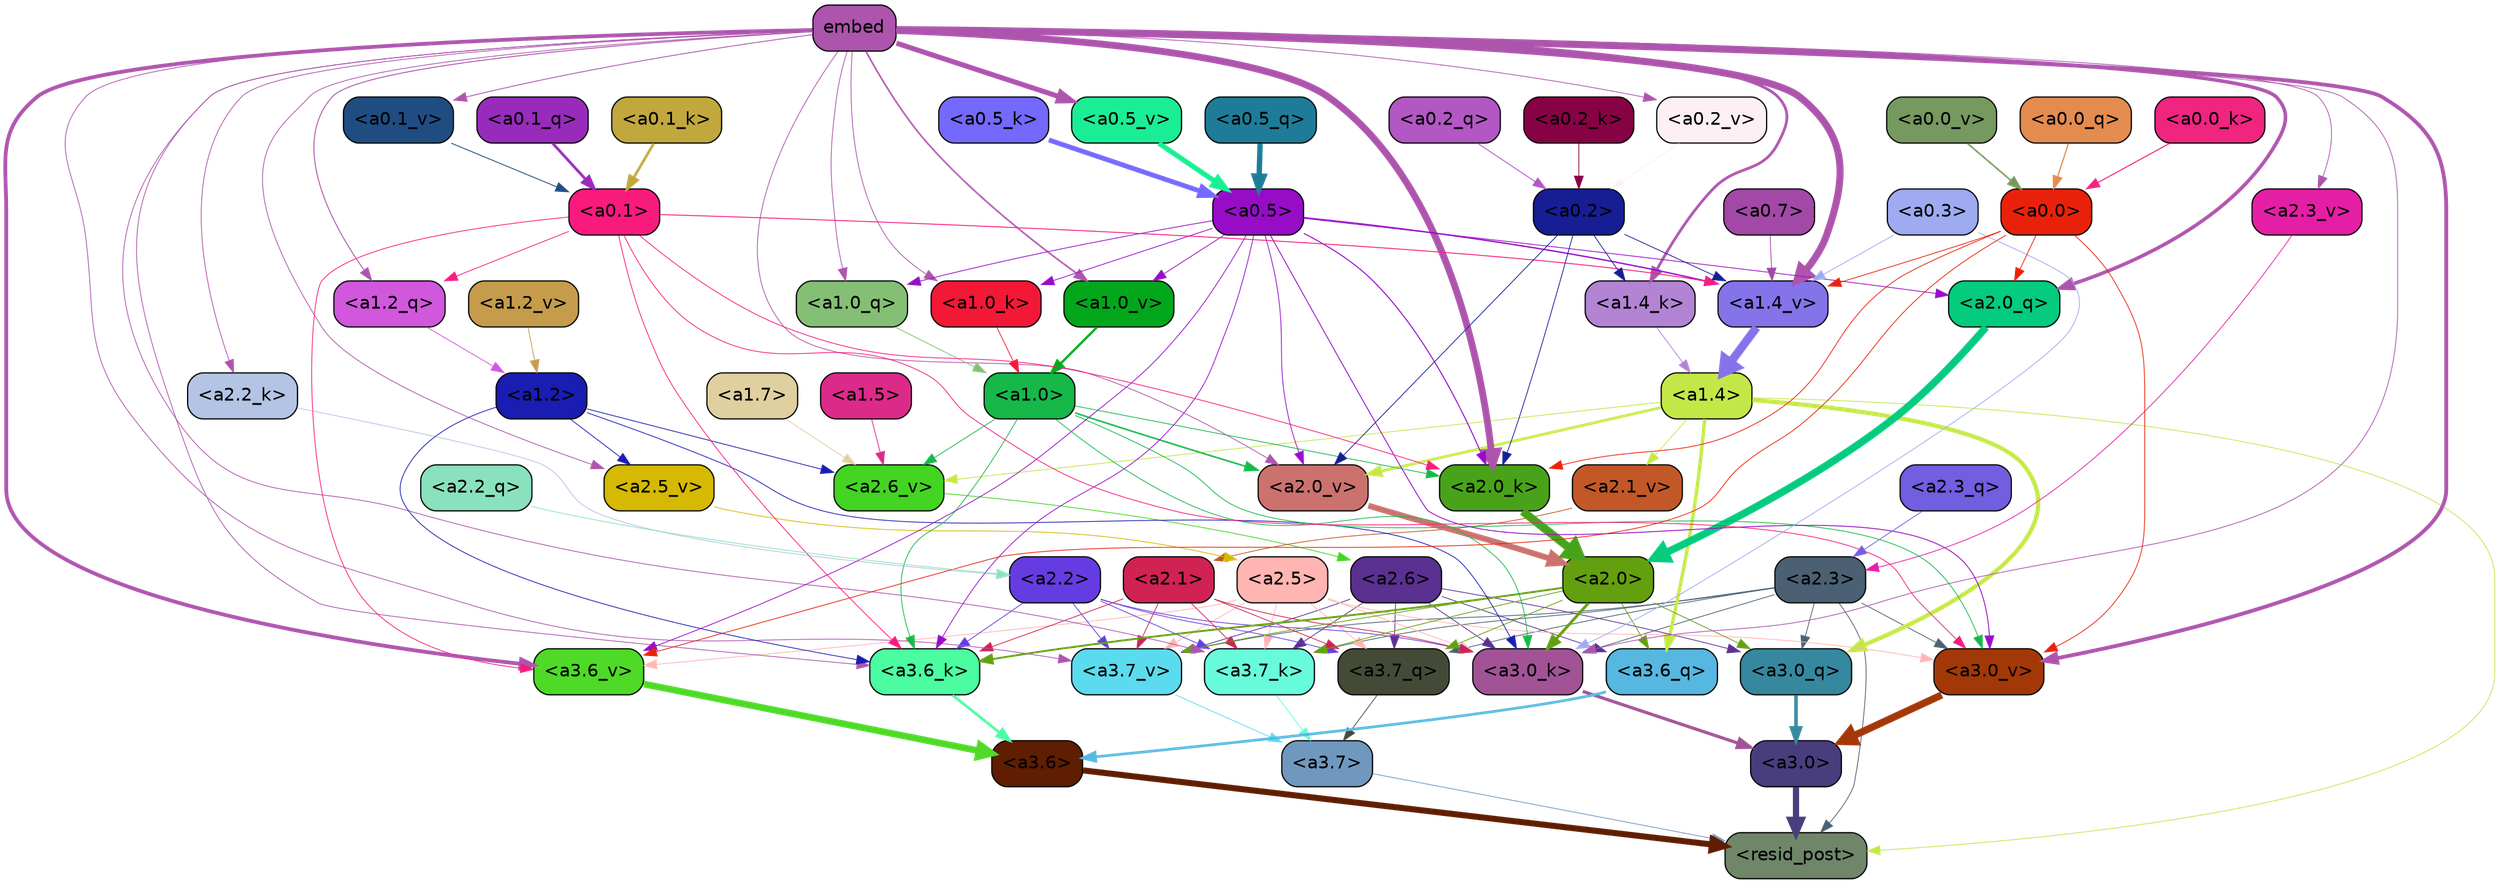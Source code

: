 strict digraph "" {
	graph [bgcolor=transparent,
		layout=dot,
		overlap=false,
		splines=true
	];
	"<a3.7>"	[color=black,
		fillcolor="#7098be",
		fontname=Helvetica,
		shape=box,
		style="filled, rounded"];
	"<resid_post>"	[color=black,
		fillcolor="#6f8768",
		fontname=Helvetica,
		shape=box,
		style="filled, rounded"];
	"<a3.7>" -> "<resid_post>"	[color="#7098be",
		penwidth=0.6];
	"<a3.6>"	[color=black,
		fillcolor="#5f1d02",
		fontname=Helvetica,
		shape=box,
		style="filled, rounded"];
	"<a3.6>" -> "<resid_post>"	[color="#5f1d02",
		penwidth=4.751612067222595];
	"<a3.0>"	[color=black,
		fillcolor="#483e7d",
		fontname=Helvetica,
		shape=box,
		style="filled, rounded"];
	"<a3.0>" -> "<resid_post>"	[color="#483e7d",
		penwidth=4.884142994880676];
	"<a2.3>"	[color=black,
		fillcolor="#4b6072",
		fontname=Helvetica,
		shape=box,
		style="filled, rounded"];
	"<a2.3>" -> "<resid_post>"	[color="#4b6072",
		penwidth=0.6];
	"<a3.7_q>"	[color=black,
		fillcolor="#434b37",
		fontname=Helvetica,
		shape=box,
		style="filled, rounded"];
	"<a2.3>" -> "<a3.7_q>"	[color="#4b6072",
		penwidth=0.6];
	"<a3.0_q>"	[color=black,
		fillcolor="#36889f",
		fontname=Helvetica,
		shape=box,
		style="filled, rounded"];
	"<a2.3>" -> "<a3.0_q>"	[color="#4b6072",
		penwidth=0.6];
	"<a3.7_k>"	[color=black,
		fillcolor="#68fbdb",
		fontname=Helvetica,
		shape=box,
		style="filled, rounded"];
	"<a2.3>" -> "<a3.7_k>"	[color="#4b6072",
		penwidth=0.6];
	"<a3.0_k>"	[color=black,
		fillcolor="#a15395",
		fontname=Helvetica,
		shape=box,
		style="filled, rounded"];
	"<a2.3>" -> "<a3.0_k>"	[color="#4b6072",
		penwidth=0.6];
	"<a3.7_v>"	[color=black,
		fillcolor="#5bdbee",
		fontname=Helvetica,
		shape=box,
		style="filled, rounded"];
	"<a2.3>" -> "<a3.7_v>"	[color="#4b6072",
		penwidth=0.6];
	"<a3.0_v>"	[color=black,
		fillcolor="#a23807",
		fontname=Helvetica,
		shape=box,
		style="filled, rounded"];
	"<a2.3>" -> "<a3.0_v>"	[color="#4b6072",
		penwidth=0.6];
	"<a1.4>"	[color=black,
		fillcolor="#c4e748",
		fontname=Helvetica,
		shape=box,
		style="filled, rounded"];
	"<a1.4>" -> "<resid_post>"	[color="#c4e748",
		penwidth=0.6];
	"<a3.6_q>"	[color=black,
		fillcolor="#56b7e0",
		fontname=Helvetica,
		shape=box,
		style="filled, rounded"];
	"<a1.4>" -> "<a3.6_q>"	[color="#c4e748",
		penwidth=2.6469622254371643];
	"<a1.4>" -> "<a3.0_q>"	[color="#c4e748",
		penwidth=3.3040847778320312];
	"<a2.6_v>"	[color=black,
		fillcolor="#43d522",
		fontname=Helvetica,
		shape=box,
		style="filled, rounded"];
	"<a1.4>" -> "<a2.6_v>"	[color="#c4e748",
		penwidth=0.6];
	"<a2.1_v>"	[color=black,
		fillcolor="#c25827",
		fontname=Helvetica,
		shape=box,
		style="filled, rounded"];
	"<a1.4>" -> "<a2.1_v>"	[color="#c4e748",
		penwidth=0.6];
	"<a2.0_v>"	[color=black,
		fillcolor="#cc726e",
		fontname=Helvetica,
		shape=box,
		style="filled, rounded"];
	"<a1.4>" -> "<a2.0_v>"	[color="#c4e748",
		penwidth=2.1286070346832275];
	"<a3.7_q>" -> "<a3.7>"	[color="#434b37",
		penwidth=0.6];
	"<a3.6_q>" -> "<a3.6>"	[color="#56b7e0",
		penwidth=2.091020345687866];
	"<a3.0_q>" -> "<a3.0>"	[color="#36889f",
		penwidth=2.7421876192092896];
	"<a3.7_k>" -> "<a3.7>"	[color="#68fbdb",
		penwidth=0.6];
	"<a3.6_k>"	[color=black,
		fillcolor="#4bfca1",
		fontname=Helvetica,
		shape=box,
		style="filled, rounded"];
	"<a3.6_k>" -> "<a3.6>"	[color="#4bfca1",
		penwidth=2.048597991466522];
	"<a3.0_k>" -> "<a3.0>"	[color="#a15395",
		penwidth=2.476402521133423];
	"<a3.7_v>" -> "<a3.7>"	[color="#5bdbee",
		penwidth=0.6];
	"<a3.6_v>"	[color=black,
		fillcolor="#4eda27",
		fontname=Helvetica,
		shape=box,
		style="filled, rounded"];
	"<a3.6_v>" -> "<a3.6>"	[color="#4eda27",
		penwidth=5.2550448179244995];
	"<a3.0_v>" -> "<a3.0>"	[color="#a23807",
		penwidth=5.652270674705505];
	"<a2.6>"	[color=black,
		fillcolor="#5a3091",
		fontname=Helvetica,
		shape=box,
		style="filled, rounded"];
	"<a2.6>" -> "<a3.7_q>"	[color="#5a3091",
		penwidth=0.6];
	"<a2.6>" -> "<a3.6_q>"	[color="#5a3091",
		penwidth=0.6];
	"<a2.6>" -> "<a3.0_q>"	[color="#5a3091",
		penwidth=0.6];
	"<a2.6>" -> "<a3.7_k>"	[color="#5a3091",
		penwidth=0.6];
	"<a2.6>" -> "<a3.0_k>"	[color="#5a3091",
		penwidth=0.6];
	"<a2.6>" -> "<a3.7_v>"	[color="#5a3091",
		penwidth=0.6];
	"<a2.5>"	[color=black,
		fillcolor="#ffb5b2",
		fontname=Helvetica,
		shape=box,
		style="filled, rounded"];
	"<a2.5>" -> "<a3.7_q>"	[color="#ffb5b2",
		penwidth=0.6];
	"<a2.5>" -> "<a3.7_k>"	[color="#ffb5b2",
		penwidth=0.6];
	"<a2.5>" -> "<a3.0_k>"	[color="#ffb5b2",
		penwidth=0.6];
	"<a2.5>" -> "<a3.7_v>"	[color="#ffb5b2",
		penwidth=0.6];
	"<a2.5>" -> "<a3.6_v>"	[color="#ffb5b2",
		penwidth=0.6];
	"<a2.5>" -> "<a3.0_v>"	[color="#ffb5b2",
		penwidth=0.6];
	"<a2.2>"	[color=black,
		fillcolor="#653ce1",
		fontname=Helvetica,
		shape=box,
		style="filled, rounded"];
	"<a2.2>" -> "<a3.7_q>"	[color="#653ce1",
		penwidth=0.6];
	"<a2.2>" -> "<a3.7_k>"	[color="#653ce1",
		penwidth=0.6];
	"<a2.2>" -> "<a3.6_k>"	[color="#653ce1",
		penwidth=0.6];
	"<a2.2>" -> "<a3.0_k>"	[color="#653ce1",
		penwidth=0.6];
	"<a2.2>" -> "<a3.7_v>"	[color="#653ce1",
		penwidth=0.6];
	"<a2.1>"	[color=black,
		fillcolor="#d02253",
		fontname=Helvetica,
		shape=box,
		style="filled, rounded"];
	"<a2.1>" -> "<a3.7_q>"	[color="#d02253",
		penwidth=0.6];
	"<a2.1>" -> "<a3.7_k>"	[color="#d02253",
		penwidth=0.6];
	"<a2.1>" -> "<a3.6_k>"	[color="#d02253",
		penwidth=0.6];
	"<a2.1>" -> "<a3.0_k>"	[color="#d02253",
		penwidth=0.6];
	"<a2.1>" -> "<a3.7_v>"	[color="#d02253",
		penwidth=0.6];
	"<a2.0>"	[color=black,
		fillcolor="#649f0f",
		fontname=Helvetica,
		shape=box,
		style="filled, rounded"];
	"<a2.0>" -> "<a3.7_q>"	[color="#649f0f",
		penwidth=0.6];
	"<a2.0>" -> "<a3.6_q>"	[color="#649f0f",
		penwidth=0.6];
	"<a2.0>" -> "<a3.0_q>"	[color="#649f0f",
		penwidth=0.6];
	"<a2.0>" -> "<a3.7_k>"	[color="#649f0f",
		penwidth=0.6];
	"<a2.0>" -> "<a3.6_k>"	[color="#649f0f",
		penwidth=1.4757367372512817];
	"<a2.0>" -> "<a3.0_k>"	[color="#649f0f",
		penwidth=2.2137351036071777];
	"<a2.0>" -> "<a3.7_v>"	[color="#649f0f",
		penwidth=0.6];
	embed	[color=black,
		fillcolor="#ad54ac",
		fontname=Helvetica,
		shape=box,
		style="filled, rounded"];
	embed -> "<a3.7_k>"	[color="#ad54ac",
		penwidth=0.6];
	embed -> "<a3.6_k>"	[color="#ad54ac",
		penwidth=0.6];
	embed -> "<a3.0_k>"	[color="#ad54ac",
		penwidth=0.6];
	embed -> "<a3.7_v>"	[color="#ad54ac",
		penwidth=0.6];
	embed -> "<a3.6_v>"	[color="#ad54ac",
		penwidth=2.9582033157348633];
	embed -> "<a3.0_v>"	[color="#ad54ac",
		penwidth=2.972973108291626];
	"<a2.0_q>"	[color=black,
		fillcolor="#04cb7e",
		fontname=Helvetica,
		shape=box,
		style="filled, rounded"];
	embed -> "<a2.0_q>"	[color="#ad54ac",
		penwidth=2.7699792869389057];
	"<a2.2_k>"	[color=black,
		fillcolor="#b4c4e5",
		fontname=Helvetica,
		shape=box,
		style="filled, rounded"];
	embed -> "<a2.2_k>"	[color="#ad54ac",
		penwidth=0.6];
	"<a2.0_k>"	[color=black,
		fillcolor="#48a31a",
		fontname=Helvetica,
		shape=box,
		style="filled, rounded"];
	embed -> "<a2.0_k>"	[color="#ad54ac",
		penwidth=5.362775564193726];
	"<a2.5_v>"	[color=black,
		fillcolor="#d5b902",
		fontname=Helvetica,
		shape=box,
		style="filled, rounded"];
	embed -> "<a2.5_v>"	[color="#ad54ac",
		penwidth=0.6];
	"<a2.3_v>"	[color=black,
		fillcolor="#e51ea6",
		fontname=Helvetica,
		shape=box,
		style="filled, rounded"];
	embed -> "<a2.3_v>"	[color="#ad54ac",
		penwidth=0.6];
	embed -> "<a2.0_v>"	[color="#ad54ac",
		penwidth=0.6];
	"<a1.2_q>"	[color=black,
		fillcolor="#d157dd",
		fontname=Helvetica,
		shape=box,
		style="filled, rounded"];
	embed -> "<a1.2_q>"	[color="#ad54ac",
		penwidth=0.7193574905395508];
	"<a1.0_q>"	[color=black,
		fillcolor="#84bf75",
		fontname=Helvetica,
		shape=box,
		style="filled, rounded"];
	embed -> "<a1.0_q>"	[color="#ad54ac",
		penwidth=0.6];
	"<a1.4_k>"	[color=black,
		fillcolor="#b383d4",
		fontname=Helvetica,
		shape=box,
		style="filled, rounded"];
	embed -> "<a1.4_k>"	[color="#ad54ac",
		penwidth=2.147887945175171];
	"<a1.0_k>"	[color=black,
		fillcolor="#f21836",
		fontname=Helvetica,
		shape=box,
		style="filled, rounded"];
	embed -> "<a1.0_k>"	[color="#ad54ac",
		penwidth=0.6];
	"<a1.4_v>"	[color=black,
		fillcolor="#8473e9",
		fontname=Helvetica,
		shape=box,
		style="filled, rounded"];
	embed -> "<a1.4_v>"	[color="#ad54ac",
		penwidth=5.545122385025024];
	"<a1.0_v>"	[color=black,
		fillcolor="#03a71b",
		fontname=Helvetica,
		shape=box,
		style="filled, rounded"];
	embed -> "<a1.0_v>"	[color="#ad54ac",
		penwidth=1.26444411277771];
	"<a0.5_v>"	[color=black,
		fillcolor="#1aee95",
		fontname=Helvetica,
		shape=box,
		style="filled, rounded"];
	embed -> "<a0.5_v>"	[color="#ad54ac",
		penwidth=3.991437017917633];
	"<a0.2_v>"	[color=black,
		fillcolor="#fcf0f5",
		fontname=Helvetica,
		shape=box,
		style="filled, rounded"];
	embed -> "<a0.2_v>"	[color="#ad54ac",
		penwidth=0.6];
	"<a0.1_v>"	[color=black,
		fillcolor="#1f4d82",
		fontname=Helvetica,
		shape=box,
		style="filled, rounded"];
	embed -> "<a0.1_v>"	[color="#ad54ac",
		penwidth=0.6634087562561035];
	"<a1.2>"	[color=black,
		fillcolor="#191db1",
		fontname=Helvetica,
		shape=box,
		style="filled, rounded"];
	"<a1.2>" -> "<a3.6_k>"	[color="#191db1",
		penwidth=0.6];
	"<a1.2>" -> "<a3.0_k>"	[color="#191db1",
		penwidth=0.6];
	"<a1.2>" -> "<a2.6_v>"	[color="#191db1",
		penwidth=0.6];
	"<a1.2>" -> "<a2.5_v>"	[color="#191db1",
		penwidth=0.6];
	"<a1.0>"	[color=black,
		fillcolor="#16b849",
		fontname=Helvetica,
		shape=box,
		style="filled, rounded"];
	"<a1.0>" -> "<a3.6_k>"	[color="#16b849",
		penwidth=0.6];
	"<a1.0>" -> "<a3.0_k>"	[color="#16b849",
		penwidth=0.6];
	"<a1.0>" -> "<a3.0_v>"	[color="#16b849",
		penwidth=0.6];
	"<a1.0>" -> "<a2.0_k>"	[color="#16b849",
		penwidth=0.6];
	"<a1.0>" -> "<a2.6_v>"	[color="#16b849",
		penwidth=0.6];
	"<a1.0>" -> "<a2.0_v>"	[color="#16b849",
		penwidth=1.2240618467330933];
	"<a0.5>"	[color=black,
		fillcolor="#970dc7",
		fontname=Helvetica,
		shape=box,
		style="filled, rounded"];
	"<a0.5>" -> "<a3.6_k>"	[color="#970dc7",
		penwidth=0.6];
	"<a0.5>" -> "<a3.6_v>"	[color="#970dc7",
		penwidth=0.6];
	"<a0.5>" -> "<a3.0_v>"	[color="#970dc7",
		penwidth=0.6790935099124908];
	"<a0.5>" -> "<a2.0_q>"	[color="#970dc7",
		penwidth=0.6];
	"<a0.5>" -> "<a2.0_k>"	[color="#970dc7",
		penwidth=0.7897988557815552];
	"<a0.5>" -> "<a2.0_v>"	[color="#970dc7",
		penwidth=0.6];
	"<a0.5>" -> "<a1.0_q>"	[color="#970dc7",
		penwidth=0.6];
	"<a0.5>" -> "<a1.0_k>"	[color="#970dc7",
		penwidth=0.6];
	"<a0.5>" -> "<a1.4_v>"	[color="#970dc7",
		penwidth=1.0479987859725952];
	"<a0.5>" -> "<a1.0_v>"	[color="#970dc7",
		penwidth=0.6];
	"<a0.1>"	[color=black,
		fillcolor="#f91a7d",
		fontname=Helvetica,
		shape=box,
		style="filled, rounded"];
	"<a0.1>" -> "<a3.6_k>"	[color="#f91a7d",
		penwidth=0.6];
	"<a0.1>" -> "<a3.6_v>"	[color="#f91a7d",
		penwidth=0.6];
	"<a0.1>" -> "<a3.0_v>"	[color="#f91a7d",
		penwidth=0.6];
	"<a0.1>" -> "<a2.0_k>"	[color="#f91a7d",
		penwidth=0.6];
	"<a0.1>" -> "<a1.2_q>"	[color="#f91a7d",
		penwidth=0.6];
	"<a0.1>" -> "<a1.4_v>"	[color="#f91a7d",
		penwidth=0.7031502723693848];
	"<a0.3>"	[color=black,
		fillcolor="#9eabf1",
		fontname=Helvetica,
		shape=box,
		style="filled, rounded"];
	"<a0.3>" -> "<a3.0_k>"	[color="#9eabf1",
		penwidth=0.6];
	"<a0.3>" -> "<a1.4_v>"	[color="#9eabf1",
		penwidth=0.6];
	"<a0.0>"	[color=black,
		fillcolor="#ea210a",
		fontname=Helvetica,
		shape=box,
		style="filled, rounded"];
	"<a0.0>" -> "<a3.6_v>"	[color="#ea210a",
		penwidth=0.6];
	"<a0.0>" -> "<a3.0_v>"	[color="#ea210a",
		penwidth=0.6];
	"<a0.0>" -> "<a2.0_q>"	[color="#ea210a",
		penwidth=0.6];
	"<a0.0>" -> "<a2.0_k>"	[color="#ea210a",
		penwidth=0.6];
	"<a0.0>" -> "<a1.4_v>"	[color="#ea210a",
		penwidth=0.6];
	"<a2.3_q>"	[color=black,
		fillcolor="#715ee0",
		fontname=Helvetica,
		shape=box,
		style="filled, rounded"];
	"<a2.3_q>" -> "<a2.3>"	[color="#715ee0",
		penwidth=0.6];
	"<a2.2_q>"	[color=black,
		fillcolor="#89e2bd",
		fontname=Helvetica,
		shape=box,
		style="filled, rounded"];
	"<a2.2_q>" -> "<a2.2>"	[color="#89e2bd",
		penwidth=0.6];
	"<a2.0_q>" -> "<a2.0>"	[color="#04cb7e",
		penwidth=5.819834470748901];
	"<a2.2_k>" -> "<a2.2>"	[color="#b4c4e5",
		penwidth=0.6];
	"<a2.0_k>" -> "<a2.0>"	[color="#48a31a",
		penwidth=6.470837593078613];
	"<a2.6_v>" -> "<a2.6>"	[color="#43d522",
		penwidth=0.6];
	"<a2.5_v>" -> "<a2.5>"	[color="#d5b902",
		penwidth=0.6];
	"<a2.3_v>" -> "<a2.3>"	[color="#e51ea6",
		penwidth=0.6];
	"<a2.1_v>" -> "<a2.1>"	[color="#c25827",
		penwidth=0.6];
	"<a2.0_v>" -> "<a2.0>"	[color="#cc726e",
		penwidth=4.5950857400894165];
	"<a0.2>"	[color=black,
		fillcolor="#161d95",
		fontname=Helvetica,
		shape=box,
		style="filled, rounded"];
	"<a0.2>" -> "<a2.0_k>"	[color="#161d95",
		penwidth=0.6];
	"<a0.2>" -> "<a2.0_v>"	[color="#161d95",
		penwidth=0.6];
	"<a0.2>" -> "<a1.4_k>"	[color="#161d95",
		penwidth=0.6];
	"<a0.2>" -> "<a1.4_v>"	[color="#161d95",
		penwidth=0.6];
	"<a1.7>"	[color=black,
		fillcolor="#e0d09f",
		fontname=Helvetica,
		shape=box,
		style="filled, rounded"];
	"<a1.7>" -> "<a2.6_v>"	[color="#e0d09f",
		penwidth=0.6];
	"<a1.5>"	[color=black,
		fillcolor="#dc2a88",
		fontname=Helvetica,
		shape=box,
		style="filled, rounded"];
	"<a1.5>" -> "<a2.6_v>"	[color="#dc2a88",
		penwidth=0.6];
	"<a1.2_q>" -> "<a1.2>"	[color="#d157dd",
		penwidth=0.6];
	"<a1.0_q>" -> "<a1.0>"	[color="#84bf75",
		penwidth=0.6];
	"<a1.4_k>" -> "<a1.4>"	[color="#b383d4",
		penwidth=0.6];
	"<a1.0_k>" -> "<a1.0>"	[color="#f21836",
		penwidth=0.6];
	"<a1.4_v>" -> "<a1.4>"	[color="#8473e9",
		penwidth=6.635385513305664];
	"<a1.2_v>"	[color=black,
		fillcolor="#c49c4b",
		fontname=Helvetica,
		shape=box,
		style="filled, rounded"];
	"<a1.2_v>" -> "<a1.2>"	[color="#c49c4b",
		penwidth=0.6];
	"<a1.0_v>" -> "<a1.0>"	[color="#03a71b",
		penwidth=1.807669460773468];
	"<a0.7>"	[color=black,
		fillcolor="#a248a7",
		fontname=Helvetica,
		shape=box,
		style="filled, rounded"];
	"<a0.7>" -> "<a1.4_v>"	[color="#a248a7",
		penwidth=0.6];
	"<a0.5_q>"	[color=black,
		fillcolor="#1e7c98",
		fontname=Helvetica,
		shape=box,
		style="filled, rounded"];
	"<a0.5_q>" -> "<a0.5>"	[color="#1e7c98",
		penwidth=4.201210081577301];
	"<a0.2_q>"	[color=black,
		fillcolor="#b257c4",
		fontname=Helvetica,
		shape=box,
		style="filled, rounded"];
	"<a0.2_q>" -> "<a0.2>"	[color="#b257c4",
		penwidth=0.6669397354125977];
	"<a0.1_q>"	[color=black,
		fillcolor="#992bbc",
		fontname=Helvetica,
		shape=box,
		style="filled, rounded"];
	"<a0.1_q>" -> "<a0.1>"	[color="#992bbc",
		penwidth=2.1428754329681396];
	"<a0.0_q>"	[color=black,
		fillcolor="#e48c50",
		fontname=Helvetica,
		shape=box,
		style="filled, rounded"];
	"<a0.0_q>" -> "<a0.0>"	[color="#e48c50",
		penwidth=0.9431536197662354];
	"<a0.5_k>"	[color=black,
		fillcolor="#7569fd",
		fontname=Helvetica,
		shape=box,
		style="filled, rounded"];
	"<a0.5_k>" -> "<a0.5>"	[color="#7569fd",
		penwidth=3.780391812324524];
	"<a0.2_k>"	[color=black,
		fillcolor="#870244",
		fontname=Helvetica,
		shape=box,
		style="filled, rounded"];
	"<a0.2_k>" -> "<a0.2>"	[color="#870244",
		penwidth=0.6];
	"<a0.1_k>"	[color=black,
		fillcolor="#c1a83d",
		fontname=Helvetica,
		shape=box,
		style="filled, rounded"];
	"<a0.1_k>" -> "<a0.1>"	[color="#c1a83d",
		penwidth=2.0809476375579834];
	"<a0.0_k>"	[color=black,
		fillcolor="#ef2580",
		fontname=Helvetica,
		shape=box,
		style="filled, rounded"];
	"<a0.0_k>" -> "<a0.0>"	[color="#ef2580",
		penwidth=0.8123311996459961];
	"<a0.5_v>" -> "<a0.5>"	[color="#1aee95",
		penwidth=4.0294036865234375];
	"<a0.2_v>" -> "<a0.2>"	[color="#fcf0f5",
		penwidth=0.6];
	"<a0.1_v>" -> "<a0.1>"	[color="#1f4d82",
		penwidth=0.6631441116333008];
	"<a0.0_v>"	[color=black,
		fillcolor="#769960",
		fontname=Helvetica,
		shape=box,
		style="filled, rounded"];
	"<a0.0_v>" -> "<a0.0>"	[color="#769960",
		penwidth=1.2803640365600586];
}
